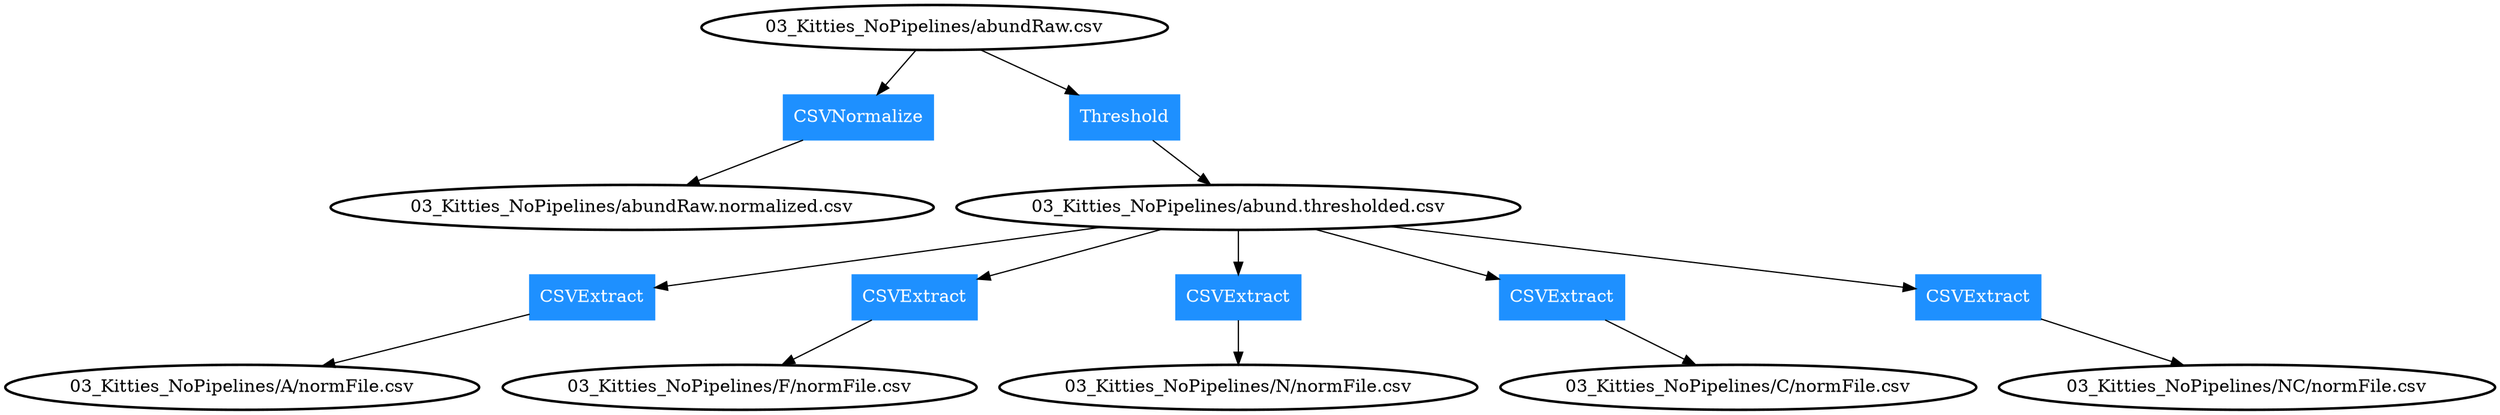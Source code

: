 digraph G {
        node [style=bold];
        "03_Kitties_NoPipelines/abundRaw.csv"->"0"->"03_Kitties_NoPipelines/abundRaw.normalized.csv";
        "03_Kitties_NoPipelines/abundRaw.csv"->"1"->"03_Kitties_NoPipelines/abund.thresholded.csv";
        "03_Kitties_NoPipelines/abund.thresholded.csv"->"2"->"03_Kitties_NoPipelines/A/normFile.csv";
        "03_Kitties_NoPipelines/abund.thresholded.csv"->"3"->"03_Kitties_NoPipelines/F/normFile.csv";
        "03_Kitties_NoPipelines/abund.thresholded.csv"->"4"->"03_Kitties_NoPipelines/N/normFile.csv";
        "03_Kitties_NoPipelines/abund.thresholded.csv"->"5"->"03_Kitties_NoPipelines/C/normFile.csv";
        "03_Kitties_NoPipelines/abund.thresholded.csv"->"6"->"03_Kitties_NoPipelines/NC/normFile.csv";
        "0" [label="CSVNormalize", shape=box, color=dodgerblue1, fontcolor=white, style=filled];
        "1" [label="Threshold", shape=box, color=dodgerblue1, fontcolor=white, style=filled];
        "2" [label="CSVExtract", shape=box, color=dodgerblue1, fontcolor=white, style=filled];
        "3" [label="CSVExtract", shape=box, color=dodgerblue1, fontcolor=white, style=filled];
        "4" [label="CSVExtract", shape=box, color=dodgerblue1, fontcolor=white, style=filled];
        "5" [label="CSVExtract", shape=box, color=dodgerblue1, fontcolor=white, style=filled];
        "6" [label="CSVExtract", shape=box, color=dodgerblue1, fontcolor=white, style=filled];
}
